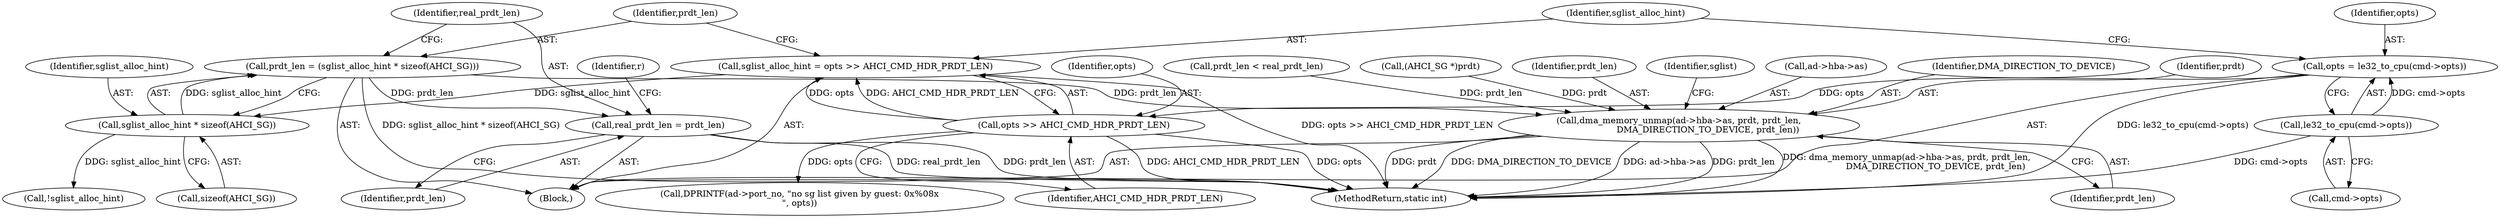 digraph "0_qemu_3251bdcf1c67427d964517053c3d185b46e618e8@integer" {
"1000129" [label="(Call,prdt_len = (sglist_alloc_hint * sizeof(AHCI_SG)))"];
"1000131" [label="(Call,sglist_alloc_hint * sizeof(AHCI_SG))"];
"1000123" [label="(Call,sglist_alloc_hint = opts >> AHCI_CMD_HDR_PRDT_LEN)"];
"1000125" [label="(Call,opts >> AHCI_CMD_HDR_PRDT_LEN)"];
"1000116" [label="(Call,opts = le32_to_cpu(cmd->opts))"];
"1000118" [label="(Call,le32_to_cpu(cmd->opts))"];
"1000136" [label="(Call,real_prdt_len = prdt_len)"];
"1000319" [label="(Call,dma_memory_unmap(ad->hba->as, prdt, prdt_len,\n                     DMA_DIRECTION_TO_DEVICE, prdt_len))"];
"1000177" [label="(Call,DPRINTF(ad->port_no, \"no sg list given by guest: 0x%08x\n\", opts))"];
"1000126" [label="(Identifier,opts)"];
"1000127" [label="(Identifier,AHCI_CMD_HDR_PRDT_LEN)"];
"1000136" [label="(Call,real_prdt_len = prdt_len)"];
"1000116" [label="(Call,opts = le32_to_cpu(cmd->opts))"];
"1000138" [label="(Identifier,prdt_len)"];
"1000358" [label="(MethodReturn,static int)"];
"1000118" [label="(Call,le32_to_cpu(cmd->opts))"];
"1000137" [label="(Identifier,real_prdt_len)"];
"1000325" [label="(Identifier,prdt)"];
"1000328" [label="(Identifier,prdt_len)"];
"1000187" [label="(Call,prdt_len < real_prdt_len)"];
"1000119" [label="(Call,cmd->opts)"];
"1000319" [label="(Call,dma_memory_unmap(ad->hba->as, prdt, prdt_len,\n                     DMA_DIRECTION_TO_DEVICE, prdt_len))"];
"1000123" [label="(Call,sglist_alloc_hint = opts >> AHCI_CMD_HDR_PRDT_LEN)"];
"1000209" [label="(Call,(AHCI_SG *)prdt)"];
"1000131" [label="(Call,sglist_alloc_hint * sizeof(AHCI_SG))"];
"1000326" [label="(Identifier,prdt_len)"];
"1000117" [label="(Identifier,opts)"];
"1000129" [label="(Call,prdt_len = (sglist_alloc_hint * sizeof(AHCI_SG)))"];
"1000174" [label="(Call,!sglist_alloc_hint)"];
"1000130" [label="(Identifier,prdt_len)"];
"1000330" [label="(Identifier,sglist)"];
"1000320" [label="(Call,ad->hba->as)"];
"1000132" [label="(Identifier,sglist_alloc_hint)"];
"1000327" [label="(Identifier,DMA_DIRECTION_TO_DEVICE)"];
"1000125" [label="(Call,opts >> AHCI_CMD_HDR_PRDT_LEN)"];
"1000124" [label="(Identifier,sglist_alloc_hint)"];
"1000133" [label="(Call,sizeof(AHCI_SG))"];
"1000108" [label="(Block,)"];
"1000144" [label="(Identifier,r)"];
"1000129" -> "1000108"  [label="AST: "];
"1000129" -> "1000131"  [label="CFG: "];
"1000130" -> "1000129"  [label="AST: "];
"1000131" -> "1000129"  [label="AST: "];
"1000137" -> "1000129"  [label="CFG: "];
"1000129" -> "1000358"  [label="DDG: sglist_alloc_hint * sizeof(AHCI_SG)"];
"1000131" -> "1000129"  [label="DDG: sglist_alloc_hint"];
"1000129" -> "1000136"  [label="DDG: prdt_len"];
"1000129" -> "1000319"  [label="DDG: prdt_len"];
"1000131" -> "1000133"  [label="CFG: "];
"1000132" -> "1000131"  [label="AST: "];
"1000133" -> "1000131"  [label="AST: "];
"1000123" -> "1000131"  [label="DDG: sglist_alloc_hint"];
"1000131" -> "1000174"  [label="DDG: sglist_alloc_hint"];
"1000123" -> "1000108"  [label="AST: "];
"1000123" -> "1000125"  [label="CFG: "];
"1000124" -> "1000123"  [label="AST: "];
"1000125" -> "1000123"  [label="AST: "];
"1000130" -> "1000123"  [label="CFG: "];
"1000123" -> "1000358"  [label="DDG: opts >> AHCI_CMD_HDR_PRDT_LEN"];
"1000125" -> "1000123"  [label="DDG: opts"];
"1000125" -> "1000123"  [label="DDG: AHCI_CMD_HDR_PRDT_LEN"];
"1000125" -> "1000127"  [label="CFG: "];
"1000126" -> "1000125"  [label="AST: "];
"1000127" -> "1000125"  [label="AST: "];
"1000125" -> "1000358"  [label="DDG: opts"];
"1000125" -> "1000358"  [label="DDG: AHCI_CMD_HDR_PRDT_LEN"];
"1000116" -> "1000125"  [label="DDG: opts"];
"1000125" -> "1000177"  [label="DDG: opts"];
"1000116" -> "1000108"  [label="AST: "];
"1000116" -> "1000118"  [label="CFG: "];
"1000117" -> "1000116"  [label="AST: "];
"1000118" -> "1000116"  [label="AST: "];
"1000124" -> "1000116"  [label="CFG: "];
"1000116" -> "1000358"  [label="DDG: le32_to_cpu(cmd->opts)"];
"1000118" -> "1000116"  [label="DDG: cmd->opts"];
"1000118" -> "1000119"  [label="CFG: "];
"1000119" -> "1000118"  [label="AST: "];
"1000118" -> "1000358"  [label="DDG: cmd->opts"];
"1000136" -> "1000108"  [label="AST: "];
"1000136" -> "1000138"  [label="CFG: "];
"1000137" -> "1000136"  [label="AST: "];
"1000138" -> "1000136"  [label="AST: "];
"1000144" -> "1000136"  [label="CFG: "];
"1000136" -> "1000358"  [label="DDG: prdt_len"];
"1000136" -> "1000358"  [label="DDG: real_prdt_len"];
"1000319" -> "1000108"  [label="AST: "];
"1000319" -> "1000328"  [label="CFG: "];
"1000320" -> "1000319"  [label="AST: "];
"1000325" -> "1000319"  [label="AST: "];
"1000326" -> "1000319"  [label="AST: "];
"1000327" -> "1000319"  [label="AST: "];
"1000328" -> "1000319"  [label="AST: "];
"1000330" -> "1000319"  [label="CFG: "];
"1000319" -> "1000358"  [label="DDG: prdt_len"];
"1000319" -> "1000358"  [label="DDG: dma_memory_unmap(ad->hba->as, prdt, prdt_len,\n                     DMA_DIRECTION_TO_DEVICE, prdt_len)"];
"1000319" -> "1000358"  [label="DDG: prdt"];
"1000319" -> "1000358"  [label="DDG: DMA_DIRECTION_TO_DEVICE"];
"1000319" -> "1000358"  [label="DDG: ad->hba->as"];
"1000209" -> "1000319"  [label="DDG: prdt"];
"1000187" -> "1000319"  [label="DDG: prdt_len"];
}
